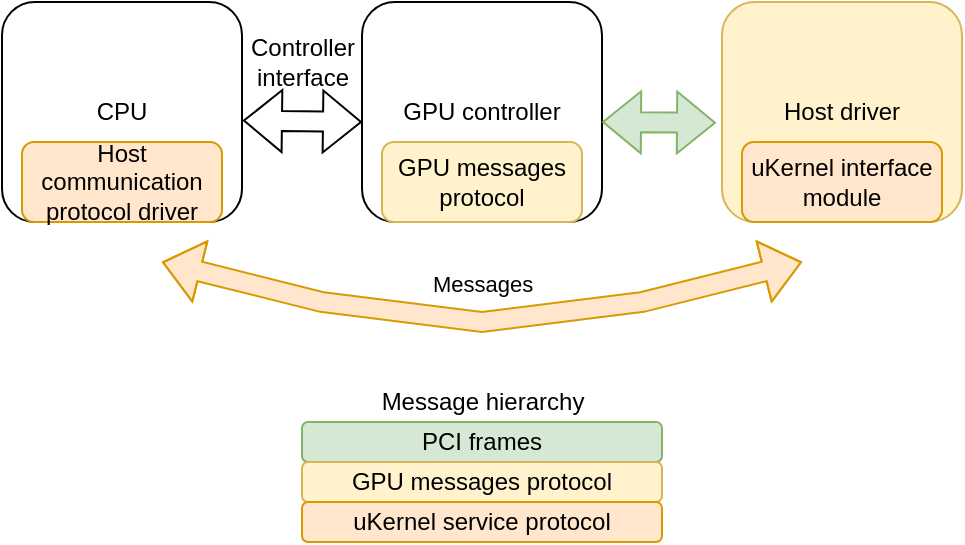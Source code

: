 <mxfile version="18.1.3" type="device"><diagram id="tnIUR0M39DiPWJeT0je5" name="Страница 1"><mxGraphModel dx="1182" dy="835" grid="1" gridSize="10" guides="1" tooltips="1" connect="1" arrows="1" fold="1" page="1" pageScale="1" pageWidth="827" pageHeight="1169" math="0" shadow="0"><root><mxCell id="0"/><mxCell id="1" parent="0"/><mxCell id="GKKOhRbWRCBb6rzS9bSf-1" value="GPU controller" style="rounded=1;whiteSpace=wrap;html=1;" parent="1" vertex="1"><mxGeometry x="200" y="270" width="120" height="110" as="geometry"/></mxCell><mxCell id="GKKOhRbWRCBb6rzS9bSf-2" value="Host driver" style="rounded=1;whiteSpace=wrap;html=1;fillColor=#fff2cc;strokeColor=#d6b656;" parent="1" vertex="1"><mxGeometry x="380" y="270" width="120" height="110" as="geometry"/></mxCell><mxCell id="GKKOhRbWRCBb6rzS9bSf-3" value="CPU" style="rounded=1;whiteSpace=wrap;html=1;" parent="1" vertex="1"><mxGeometry x="20" y="270" width="120" height="110" as="geometry"/></mxCell><mxCell id="GKKOhRbWRCBb6rzS9bSf-8" value="" style="shape=flexArrow;endArrow=classic;startArrow=classic;html=1;rounded=0;fillColor=#ffe6cc;strokeColor=#d79b00;" parent="1" edge="1"><mxGeometry width="100" height="100" relative="1" as="geometry"><mxPoint x="100" y="400" as="sourcePoint"/><mxPoint x="420" y="400" as="targetPoint"/><Array as="points"><mxPoint x="180" y="420"/><mxPoint x="260" y="430"/><mxPoint x="340" y="420"/></Array></mxGeometry></mxCell><mxCell id="GKKOhRbWRCBb6rzS9bSf-9" value="Messages" style="edgeLabel;html=1;align=center;verticalAlign=middle;resizable=0;points=[];" parent="GKKOhRbWRCBb6rzS9bSf-8" vertex="1" connectable="0"><mxGeometry x="-0.086" y="1" relative="1" as="geometry"><mxPoint x="14" y="-17" as="offset"/></mxGeometry></mxCell><mxCell id="GKKOhRbWRCBb6rzS9bSf-10" value="PCI frames" style="rounded=1;whiteSpace=wrap;html=1;fillColor=#d5e8d4;strokeColor=#82b366;" parent="1" vertex="1"><mxGeometry x="170" y="480" width="180" height="20" as="geometry"/></mxCell><mxCell id="GKKOhRbWRCBb6rzS9bSf-11" value="GPU messages protocol" style="rounded=1;whiteSpace=wrap;html=1;fillColor=#fff2cc;strokeColor=#d6b656;" parent="1" vertex="1"><mxGeometry x="170" y="500" width="180" height="20" as="geometry"/></mxCell><mxCell id="GKKOhRbWRCBb6rzS9bSf-12" value="uKernel service protocol" style="rounded=1;whiteSpace=wrap;html=1;fillColor=#ffe6cc;strokeColor=#d79b00;" parent="1" vertex="1"><mxGeometry x="170" y="520" width="180" height="20" as="geometry"/></mxCell><mxCell id="GKKOhRbWRCBb6rzS9bSf-15" value="Message hierarchy" style="text;html=1;align=center;verticalAlign=middle;resizable=0;points=[];autosize=1;strokeColor=none;fillColor=none;" parent="1" vertex="1"><mxGeometry x="200" y="460" width="120" height="20" as="geometry"/></mxCell><mxCell id="GKKOhRbWRCBb6rzS9bSf-16" value="Host communication protocol driver" style="rounded=1;whiteSpace=wrap;html=1;fillColor=#ffe6cc;strokeColor=#d79b00;" parent="1" vertex="1"><mxGeometry x="30" y="340" width="100" height="40" as="geometry"/></mxCell><mxCell id="GKKOhRbWRCBb6rzS9bSf-17" value="uKernel interface module" style="rounded=1;whiteSpace=wrap;html=1;fillColor=#ffe6cc;strokeColor=#d79b00;" parent="1" vertex="1"><mxGeometry x="390" y="340" width="100" height="40" as="geometry"/></mxCell><mxCell id="GKKOhRbWRCBb6rzS9bSf-18" value="GPU messages protocol" style="rounded=1;whiteSpace=wrap;html=1;fillColor=#fff2cc;strokeColor=#d6b656;" parent="1" vertex="1"><mxGeometry x="210" y="340" width="100" height="40" as="geometry"/></mxCell><mxCell id="GKKOhRbWRCBb6rzS9bSf-19" value="" style="shape=flexArrow;endArrow=classic;startArrow=classic;html=1;rounded=0;exitX=1.004;exitY=0.539;exitDx=0;exitDy=0;exitPerimeter=0;" parent="1" source="GKKOhRbWRCBb6rzS9bSf-3" edge="1"><mxGeometry width="100" height="100" relative="1" as="geometry"><mxPoint x="100" y="430" as="sourcePoint"/><mxPoint x="200" y="330" as="targetPoint"/></mxGeometry></mxCell><mxCell id="GKKOhRbWRCBb6rzS9bSf-20" value="" style="shape=flexArrow;endArrow=classic;startArrow=classic;html=1;rounded=0;exitX=1.004;exitY=0.539;exitDx=0;exitDy=0;exitPerimeter=0;fillColor=#d5e8d4;strokeColor=#82b366;entryX=-0.025;entryY=0.549;entryDx=0;entryDy=0;entryPerimeter=0;" parent="1" target="GKKOhRbWRCBb6rzS9bSf-2" edge="1"><mxGeometry width="100" height="100" relative="1" as="geometry"><mxPoint x="320.0" y="330.0" as="sourcePoint"/><mxPoint x="359.52" y="330.71" as="targetPoint"/></mxGeometry></mxCell><mxCell id="GKKOhRbWRCBb6rzS9bSf-22" value="Controller&lt;br&gt;interface" style="text;html=1;align=center;verticalAlign=middle;resizable=0;points=[];autosize=1;strokeColor=none;fillColor=none;" parent="1" vertex="1"><mxGeometry x="135" y="285" width="70" height="30" as="geometry"/></mxCell></root></mxGraphModel></diagram></mxfile>
